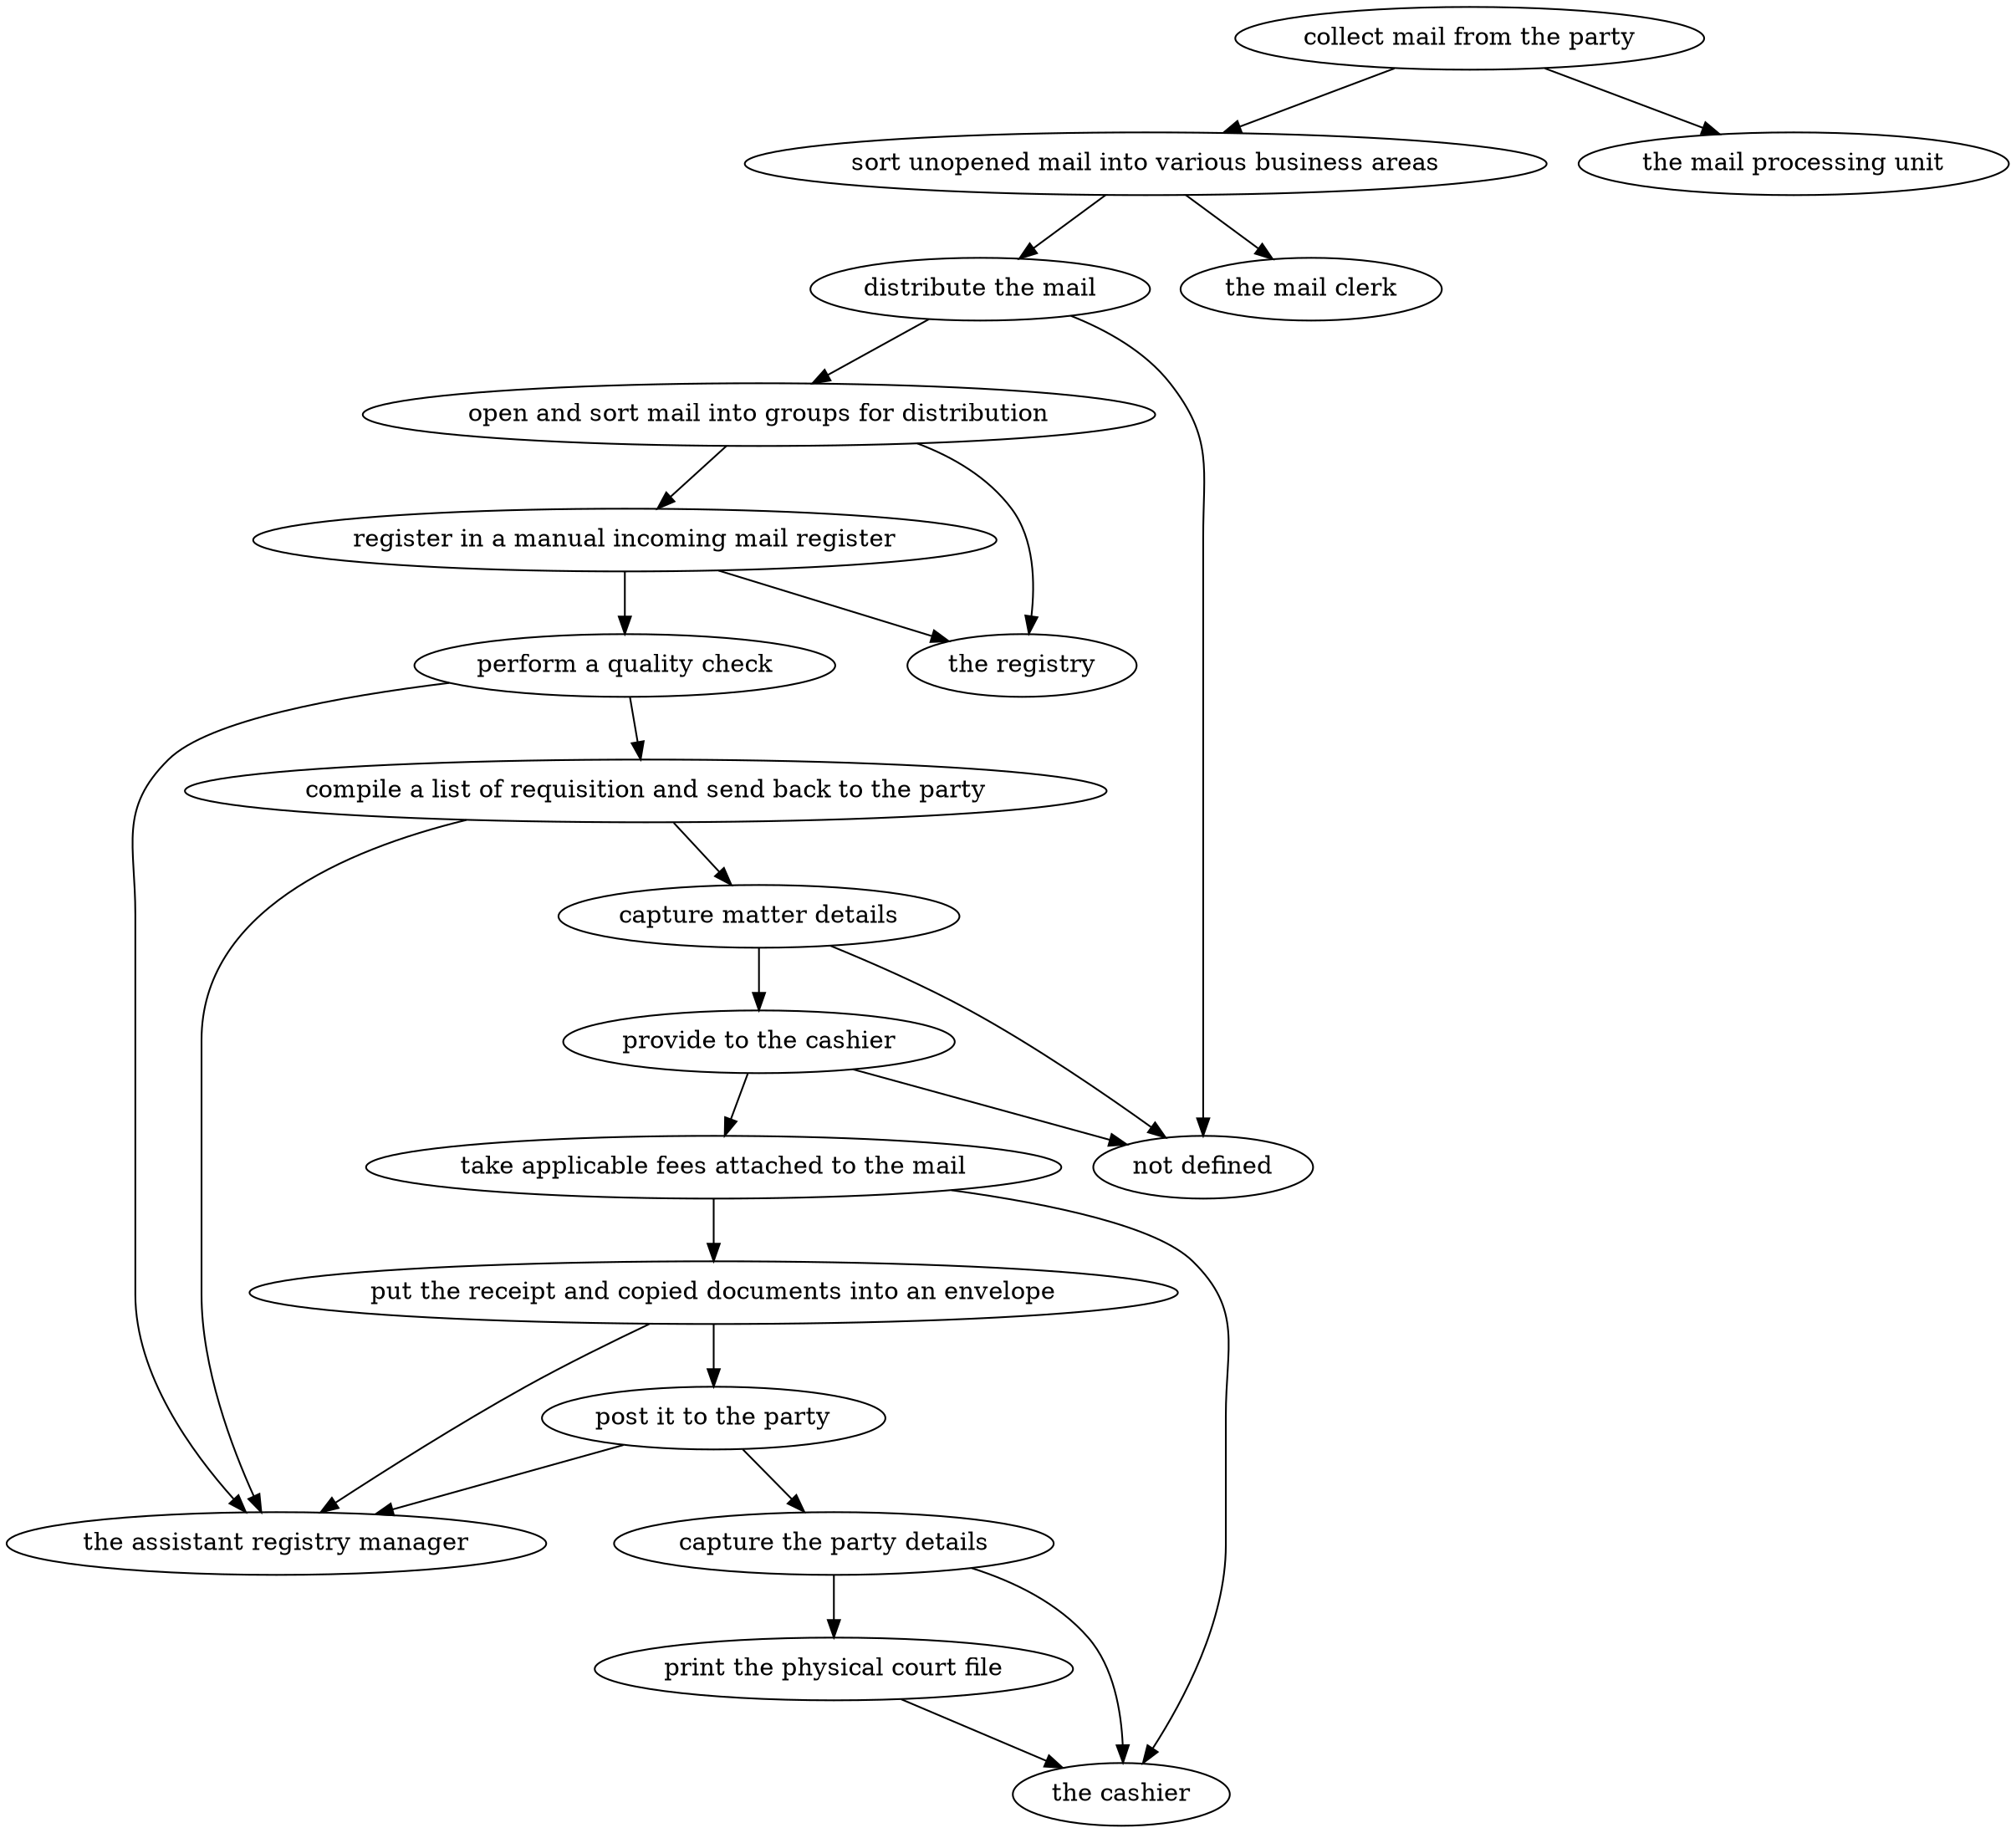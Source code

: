 strict digraph "doc-3.5" {
	graph [name="doc-3.5"];
	"collect mail from the party"	[attrs="{'type': 'Activity', 'label': 'collect mail from the party'}"];
	"sort unopened mail into various business areas"	[attrs="{'type': 'Activity', 'label': 'sort unopened mail into various business areas'}"];
	"collect mail from the party" -> "sort unopened mail into various business areas"	[attrs="{'type': 'flow', 'label': 'flow'}"];
	"the mail processing unit"	[attrs="{'type': 'Actor', 'label': 'the mail processing unit'}"];
	"collect mail from the party" -> "the mail processing unit"	[attrs="{'type': 'actor performer', 'label': 'actor performer'}"];
	"distribute the mail"	[attrs="{'type': 'Activity', 'label': 'distribute the mail'}"];
	"sort unopened mail into various business areas" -> "distribute the mail"	[attrs="{'type': 'flow', 'label': 'flow'}"];
	"the mail clerk"	[attrs="{'type': 'Actor', 'label': 'the mail clerk'}"];
	"sort unopened mail into various business areas" -> "the mail clerk"	[attrs="{'type': 'actor performer', 'label': 'actor performer'}"];
	"open and sort mail into groups for distribution"	[attrs="{'type': 'Activity', 'label': 'open and sort mail into groups for distribution'}"];
	"distribute the mail" -> "open and sort mail into groups for distribution"	[attrs="{'type': 'flow', 'label': 'flow'}"];
	"not defined"	[attrs="{'type': 'Actor', 'label': 'not defined'}"];
	"distribute the mail" -> "not defined"	[attrs="{'type': 'actor performer', 'label': 'actor performer'}"];
	"register in a manual incoming mail register"	[attrs="{'type': 'Activity', 'label': 'register in a manual incoming mail register'}"];
	"open and sort mail into groups for distribution" -> "register in a manual incoming mail register"	[attrs="{'type': 'flow', 'label': 'flow'}"];
	"the registry"	[attrs="{'type': 'Actor', 'label': 'the registry'}"];
	"open and sort mail into groups for distribution" -> "the registry"	[attrs="{'type': 'actor performer', 'label': 'actor performer'}"];
	"perform a quality check"	[attrs="{'type': 'Activity', 'label': 'perform a quality check'}"];
	"register in a manual incoming mail register" -> "perform a quality check"	[attrs="{'type': 'flow', 'label': 'flow'}"];
	"register in a manual incoming mail register" -> "the registry"	[attrs="{'type': 'actor performer', 'label': 'actor performer'}"];
	"compile a list of requisition and send back to the party"	[attrs="{'type': 'Activity', 'label': 'compile a list of requisition and send back to the party'}"];
	"perform a quality check" -> "compile a list of requisition and send back to the party"	[attrs="{'type': 'flow', 'label': 'flow'}"];
	"the assistant registry manager"	[attrs="{'type': 'Actor', 'label': 'the assistant registry manager'}"];
	"perform a quality check" -> "the assistant registry manager"	[attrs="{'type': 'actor performer', 'label': 'actor performer'}"];
	"capture matter details"	[attrs="{'type': 'Activity', 'label': 'capture matter details'}"];
	"compile a list of requisition and send back to the party" -> "capture matter details"	[attrs="{'type': 'flow', 'label': 'flow'}"];
	"compile a list of requisition and send back to the party" -> "the assistant registry manager"	[attrs="{'type': 'actor performer', 'label': 'actor performer'}"];
	"provide to the cashier"	[attrs="{'type': 'Activity', 'label': 'provide to the cashier'}"];
	"capture matter details" -> "provide to the cashier"	[attrs="{'type': 'flow', 'label': 'flow'}"];
	"capture matter details" -> "not defined"	[attrs="{'type': 'actor performer', 'label': 'actor performer'}"];
	"take applicable fees attached to the mail"	[attrs="{'type': 'Activity', 'label': 'take applicable fees attached to the mail'}"];
	"provide to the cashier" -> "take applicable fees attached to the mail"	[attrs="{'type': 'flow', 'label': 'flow'}"];
	"provide to the cashier" -> "not defined"	[attrs="{'type': 'actor performer', 'label': 'actor performer'}"];
	"put the receipt and copied documents into an envelope"	[attrs="{'type': 'Activity', 'label': 'put the receipt and copied documents into an envelope'}"];
	"take applicable fees attached to the mail" -> "put the receipt and copied documents into an envelope"	[attrs="{'type': 'flow', 'label': 'flow'}"];
	"the cashier"	[attrs="{'type': 'Actor', 'label': 'the cashier'}"];
	"take applicable fees attached to the mail" -> "the cashier"	[attrs="{'type': 'actor performer', 'label': 'actor performer'}"];
	"post it to the party"	[attrs="{'type': 'Activity', 'label': 'post it to the party'}"];
	"put the receipt and copied documents into an envelope" -> "post it to the party"	[attrs="{'type': 'flow', 'label': 'flow'}"];
	"put the receipt and copied documents into an envelope" -> "the assistant registry manager"	[attrs="{'type': 'actor performer', 'label': 'actor performer'}"];
	"capture the party details"	[attrs="{'type': 'Activity', 'label': 'capture the party details'}"];
	"post it to the party" -> "capture the party details"	[attrs="{'type': 'flow', 'label': 'flow'}"];
	"post it to the party" -> "the assistant registry manager"	[attrs="{'type': 'actor performer', 'label': 'actor performer'}"];
	"print the physical court file"	[attrs="{'type': 'Activity', 'label': 'print the physical court file'}"];
	"capture the party details" -> "print the physical court file"	[attrs="{'type': 'flow', 'label': 'flow'}"];
	"capture the party details" -> "the cashier"	[attrs="{'type': 'actor performer', 'label': 'actor performer'}"];
	"print the physical court file" -> "the cashier"	[attrs="{'type': 'actor performer', 'label': 'actor performer'}"];
}
